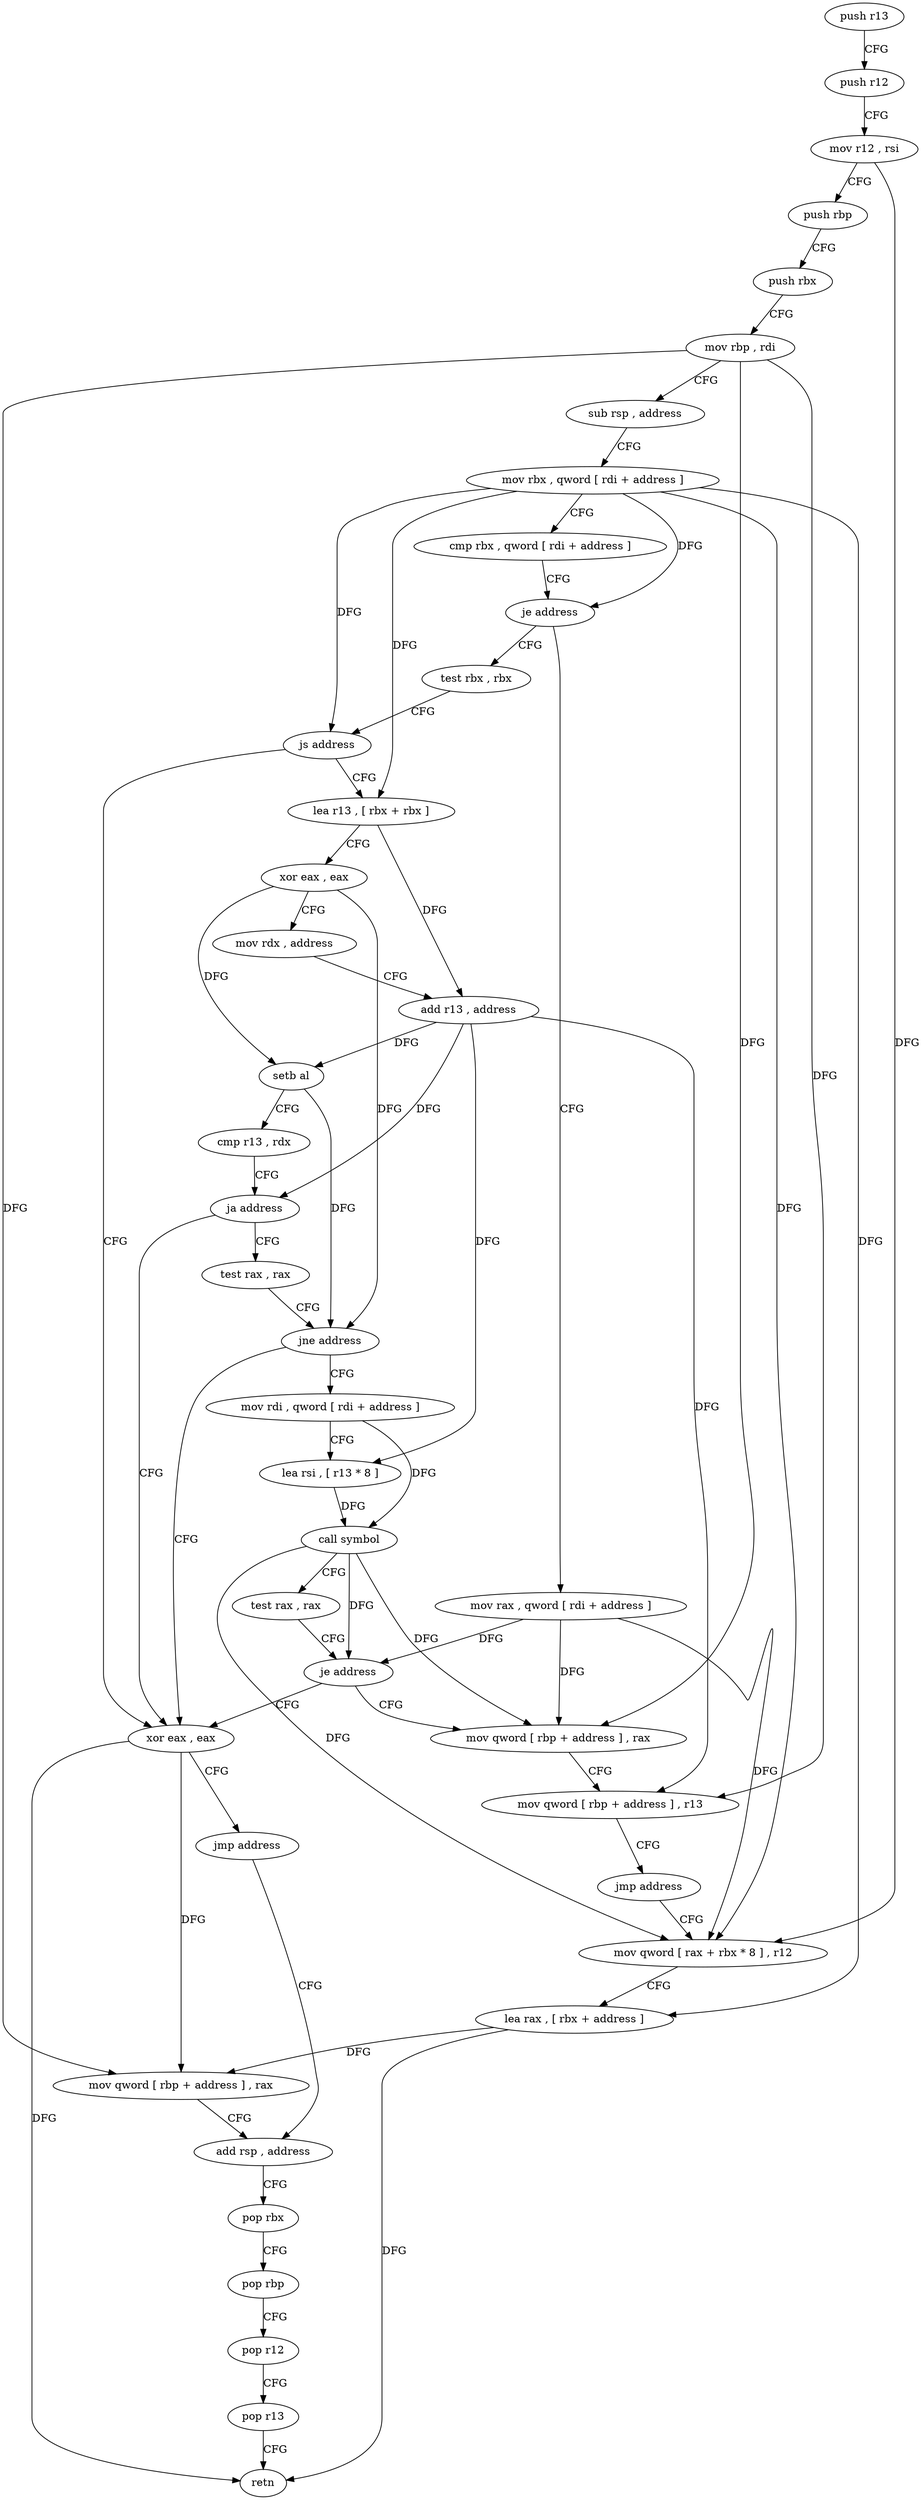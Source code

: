 digraph "func" {
"169536" [label = "push r13" ]
"169538" [label = "push r12" ]
"169540" [label = "mov r12 , rsi" ]
"169543" [label = "push rbp" ]
"169544" [label = "push rbx" ]
"169545" [label = "mov rbp , rdi" ]
"169548" [label = "sub rsp , address" ]
"169552" [label = "mov rbx , qword [ rdi + address ]" ]
"169556" [label = "cmp rbx , qword [ rdi + address ]" ]
"169560" [label = "je address" ]
"169592" [label = "test rbx , rbx" ]
"169562" [label = "mov rax , qword [ rdi + address ]" ]
"169595" [label = "js address" ]
"169664" [label = "xor eax , eax" ]
"169597" [label = "lea r13 , [ rbx + rbx ]" ]
"169566" [label = "mov qword [ rax + rbx * 8 ] , r12" ]
"169666" [label = "jmp address" ]
"169578" [label = "add rsp , address" ]
"169601" [label = "xor eax , eax" ]
"169603" [label = "mov rdx , address" ]
"169613" [label = "add r13 , address" ]
"169617" [label = "setb al" ]
"169620" [label = "cmp r13 , rdx" ]
"169623" [label = "ja address" ]
"169625" [label = "test rax , rax" ]
"169582" [label = "pop rbx" ]
"169583" [label = "pop rbp" ]
"169584" [label = "pop r12" ]
"169586" [label = "pop r13" ]
"169588" [label = "retn" ]
"169628" [label = "jne address" ]
"169630" [label = "mov rdi , qword [ rdi + address ]" ]
"169634" [label = "lea rsi , [ r13 * 8 ]" ]
"169642" [label = "call symbol" ]
"169647" [label = "test rax , rax" ]
"169650" [label = "je address" ]
"169652" [label = "mov qword [ rbp + address ] , rax" ]
"169656" [label = "mov qword [ rbp + address ] , r13" ]
"169660" [label = "jmp address" ]
"169570" [label = "lea rax , [ rbx + address ]" ]
"169574" [label = "mov qword [ rbp + address ] , rax" ]
"169536" -> "169538" [ label = "CFG" ]
"169538" -> "169540" [ label = "CFG" ]
"169540" -> "169543" [ label = "CFG" ]
"169540" -> "169566" [ label = "DFG" ]
"169543" -> "169544" [ label = "CFG" ]
"169544" -> "169545" [ label = "CFG" ]
"169545" -> "169548" [ label = "CFG" ]
"169545" -> "169574" [ label = "DFG" ]
"169545" -> "169652" [ label = "DFG" ]
"169545" -> "169656" [ label = "DFG" ]
"169548" -> "169552" [ label = "CFG" ]
"169552" -> "169556" [ label = "CFG" ]
"169552" -> "169560" [ label = "DFG" ]
"169552" -> "169595" [ label = "DFG" ]
"169552" -> "169597" [ label = "DFG" ]
"169552" -> "169566" [ label = "DFG" ]
"169552" -> "169570" [ label = "DFG" ]
"169556" -> "169560" [ label = "CFG" ]
"169560" -> "169592" [ label = "CFG" ]
"169560" -> "169562" [ label = "CFG" ]
"169592" -> "169595" [ label = "CFG" ]
"169562" -> "169566" [ label = "DFG" ]
"169562" -> "169650" [ label = "DFG" ]
"169562" -> "169652" [ label = "DFG" ]
"169595" -> "169664" [ label = "CFG" ]
"169595" -> "169597" [ label = "CFG" ]
"169664" -> "169666" [ label = "CFG" ]
"169664" -> "169574" [ label = "DFG" ]
"169664" -> "169588" [ label = "DFG" ]
"169597" -> "169601" [ label = "CFG" ]
"169597" -> "169613" [ label = "DFG" ]
"169566" -> "169570" [ label = "CFG" ]
"169666" -> "169578" [ label = "CFG" ]
"169578" -> "169582" [ label = "CFG" ]
"169601" -> "169603" [ label = "CFG" ]
"169601" -> "169617" [ label = "DFG" ]
"169601" -> "169628" [ label = "DFG" ]
"169603" -> "169613" [ label = "CFG" ]
"169613" -> "169617" [ label = "DFG" ]
"169613" -> "169623" [ label = "DFG" ]
"169613" -> "169634" [ label = "DFG" ]
"169613" -> "169656" [ label = "DFG" ]
"169617" -> "169620" [ label = "CFG" ]
"169617" -> "169628" [ label = "DFG" ]
"169620" -> "169623" [ label = "CFG" ]
"169623" -> "169664" [ label = "CFG" ]
"169623" -> "169625" [ label = "CFG" ]
"169625" -> "169628" [ label = "CFG" ]
"169582" -> "169583" [ label = "CFG" ]
"169583" -> "169584" [ label = "CFG" ]
"169584" -> "169586" [ label = "CFG" ]
"169586" -> "169588" [ label = "CFG" ]
"169628" -> "169664" [ label = "CFG" ]
"169628" -> "169630" [ label = "CFG" ]
"169630" -> "169634" [ label = "CFG" ]
"169630" -> "169642" [ label = "DFG" ]
"169634" -> "169642" [ label = "DFG" ]
"169642" -> "169647" [ label = "CFG" ]
"169642" -> "169566" [ label = "DFG" ]
"169642" -> "169650" [ label = "DFG" ]
"169642" -> "169652" [ label = "DFG" ]
"169647" -> "169650" [ label = "CFG" ]
"169650" -> "169664" [ label = "CFG" ]
"169650" -> "169652" [ label = "CFG" ]
"169652" -> "169656" [ label = "CFG" ]
"169656" -> "169660" [ label = "CFG" ]
"169660" -> "169566" [ label = "CFG" ]
"169570" -> "169574" [ label = "DFG" ]
"169570" -> "169588" [ label = "DFG" ]
"169574" -> "169578" [ label = "CFG" ]
}
